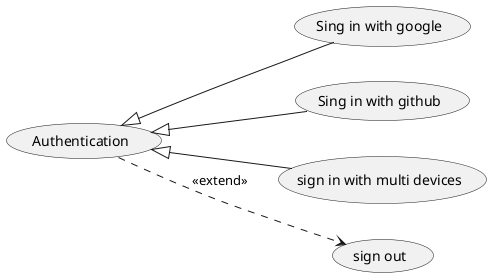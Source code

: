 @startuml

left to right direction

usecase "Authentication" as user_auth

usecase "Sing in with google" as signInWithGoogle
usecase "Sing in with github" as signInWithGithub
usecase "sign in with multi devices" as signInWithMultiDevices
usecase "sign out" as signOut

user_auth <|-- signInWithGoogle 
user_auth <|-- signInWithGithub
user_auth <|-- signInWithMultiDevices
user_auth ..> signOut : <<extend>>

@enduml
